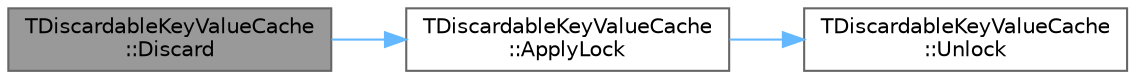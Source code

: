 digraph "TDiscardableKeyValueCache::Discard"
{
 // INTERACTIVE_SVG=YES
 // LATEX_PDF_SIZE
  bgcolor="transparent";
  edge [fontname=Helvetica,fontsize=10,labelfontname=Helvetica,labelfontsize=10];
  node [fontname=Helvetica,fontsize=10,shape=box,height=0.2,width=0.4];
  rankdir="LR";
  Node1 [id="Node000001",label="TDiscardableKeyValueCache\l::Discard",height=0.2,width=0.4,color="gray40", fillcolor="grey60", style="filled", fontcolor="black",tooltip="Discard all items in the backfill and swap the current & backfill pointers."];
  Node1 -> Node2 [id="edge1_Node000001_Node000002",color="steelblue1",style="solid",tooltip=" "];
  Node2 [id="Node000002",label="TDiscardableKeyValueCache\l::ApplyLock",height=0.2,width=0.4,color="grey40", fillcolor="white", style="filled",URL="$d9/deb/classTDiscardableKeyValueCache.html#a38168149028bf7187614edc9dd342ee1",tooltip=" "];
  Node2 -> Node3 [id="edge2_Node000002_Node000003",color="steelblue1",style="solid",tooltip=" "];
  Node3 [id="Node000003",label="TDiscardableKeyValueCache\l::Unlock",height=0.2,width=0.4,color="grey40", fillcolor="white", style="filled",URL="$d9/deb/classTDiscardableKeyValueCache.html#a748fca94d69c505584622ebf10190975",tooltip=" "];
}

